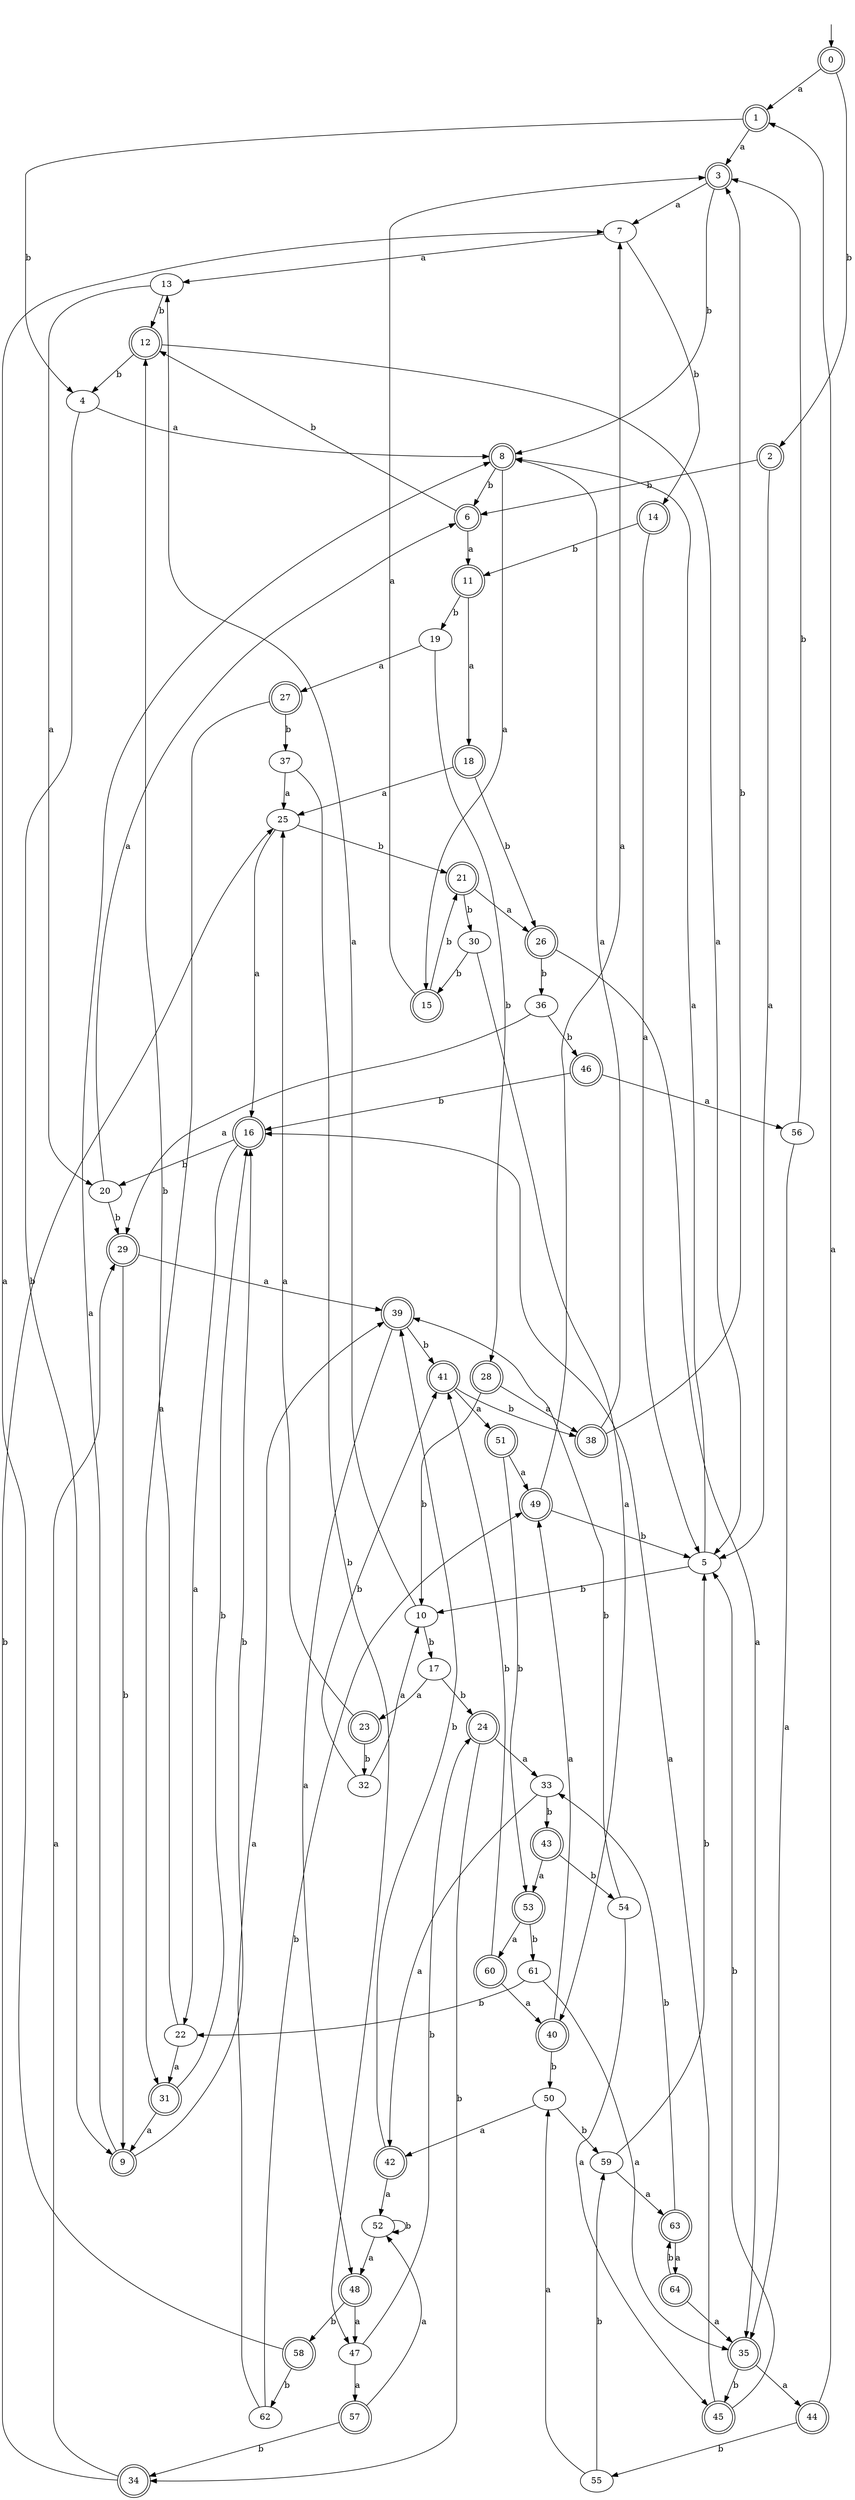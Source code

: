 digraph RandomDFA {
  __start0 [label="", shape=none];
  __start0 -> 0 [label=""];
  0 [shape=circle] [shape=doublecircle]
  0 -> 1 [label="a"]
  0 -> 2 [label="b"]
  1 [shape=doublecircle]
  1 -> 3 [label="a"]
  1 -> 4 [label="b"]
  2 [shape=doublecircle]
  2 -> 5 [label="a"]
  2 -> 6 [label="b"]
  3 [shape=doublecircle]
  3 -> 7 [label="a"]
  3 -> 8 [label="b"]
  4
  4 -> 8 [label="a"]
  4 -> 9 [label="b"]
  5
  5 -> 8 [label="a"]
  5 -> 10 [label="b"]
  6 [shape=doublecircle]
  6 -> 11 [label="a"]
  6 -> 12 [label="b"]
  7
  7 -> 13 [label="a"]
  7 -> 14 [label="b"]
  8 [shape=doublecircle]
  8 -> 15 [label="a"]
  8 -> 6 [label="b"]
  9 [shape=doublecircle]
  9 -> 8 [label="a"]
  9 -> 16 [label="b"]
  10
  10 -> 13 [label="a"]
  10 -> 17 [label="b"]
  11 [shape=doublecircle]
  11 -> 18 [label="a"]
  11 -> 19 [label="b"]
  12 [shape=doublecircle]
  12 -> 5 [label="a"]
  12 -> 4 [label="b"]
  13
  13 -> 20 [label="a"]
  13 -> 12 [label="b"]
  14 [shape=doublecircle]
  14 -> 5 [label="a"]
  14 -> 11 [label="b"]
  15 [shape=doublecircle]
  15 -> 3 [label="a"]
  15 -> 21 [label="b"]
  16 [shape=doublecircle]
  16 -> 22 [label="a"]
  16 -> 20 [label="b"]
  17
  17 -> 23 [label="a"]
  17 -> 24 [label="b"]
  18 [shape=doublecircle]
  18 -> 25 [label="a"]
  18 -> 26 [label="b"]
  19
  19 -> 27 [label="a"]
  19 -> 28 [label="b"]
  20
  20 -> 6 [label="a"]
  20 -> 29 [label="b"]
  21 [shape=doublecircle]
  21 -> 26 [label="a"]
  21 -> 30 [label="b"]
  22
  22 -> 31 [label="a"]
  22 -> 12 [label="b"]
  23 [shape=doublecircle]
  23 -> 25 [label="a"]
  23 -> 32 [label="b"]
  24 [shape=doublecircle]
  24 -> 33 [label="a"]
  24 -> 34 [label="b"]
  25
  25 -> 16 [label="a"]
  25 -> 21 [label="b"]
  26 [shape=doublecircle]
  26 -> 35 [label="a"]
  26 -> 36 [label="b"]
  27 [shape=doublecircle]
  27 -> 31 [label="a"]
  27 -> 37 [label="b"]
  28 [shape=doublecircle]
  28 -> 38 [label="a"]
  28 -> 10 [label="b"]
  29 [shape=doublecircle]
  29 -> 39 [label="a"]
  29 -> 9 [label="b"]
  30
  30 -> 40 [label="a"]
  30 -> 15 [label="b"]
  31 [shape=doublecircle]
  31 -> 9 [label="a"]
  31 -> 16 [label="b"]
  32
  32 -> 10 [label="a"]
  32 -> 41 [label="b"]
  33
  33 -> 42 [label="a"]
  33 -> 43 [label="b"]
  34 [shape=doublecircle]
  34 -> 29 [label="a"]
  34 -> 25 [label="b"]
  35 [shape=doublecircle]
  35 -> 44 [label="a"]
  35 -> 45 [label="b"]
  36
  36 -> 29 [label="a"]
  36 -> 46 [label="b"]
  37
  37 -> 25 [label="a"]
  37 -> 47 [label="b"]
  38 [shape=doublecircle]
  38 -> 8 [label="a"]
  38 -> 3 [label="b"]
  39 [shape=doublecircle]
  39 -> 48 [label="a"]
  39 -> 41 [label="b"]
  40 [shape=doublecircle]
  40 -> 49 [label="a"]
  40 -> 50 [label="b"]
  41 [shape=doublecircle]
  41 -> 51 [label="a"]
  41 -> 38 [label="b"]
  42 [shape=doublecircle]
  42 -> 52 [label="a"]
  42 -> 39 [label="b"]
  43 [shape=doublecircle]
  43 -> 53 [label="a"]
  43 -> 54 [label="b"]
  44 [shape=doublecircle]
  44 -> 1 [label="a"]
  44 -> 55 [label="b"]
  45 [shape=doublecircle]
  45 -> 16 [label="a"]
  45 -> 5 [label="b"]
  46 [shape=doublecircle]
  46 -> 56 [label="a"]
  46 -> 16 [label="b"]
  47
  47 -> 57 [label="a"]
  47 -> 24 [label="b"]
  48 [shape=doublecircle]
  48 -> 47 [label="a"]
  48 -> 58 [label="b"]
  49 [shape=doublecircle]
  49 -> 7 [label="a"]
  49 -> 5 [label="b"]
  50
  50 -> 42 [label="a"]
  50 -> 59 [label="b"]
  51 [shape=doublecircle]
  51 -> 49 [label="a"]
  51 -> 53 [label="b"]
  52
  52 -> 48 [label="a"]
  52 -> 52 [label="b"]
  53 [shape=doublecircle]
  53 -> 60 [label="a"]
  53 -> 61 [label="b"]
  54
  54 -> 45 [label="a"]
  54 -> 39 [label="b"]
  55
  55 -> 50 [label="a"]
  55 -> 59 [label="b"]
  56
  56 -> 35 [label="a"]
  56 -> 3 [label="b"]
  57 [shape=doublecircle]
  57 -> 52 [label="a"]
  57 -> 34 [label="b"]
  58 [shape=doublecircle]
  58 -> 7 [label="a"]
  58 -> 62 [label="b"]
  59
  59 -> 63 [label="a"]
  59 -> 5 [label="b"]
  60 [shape=doublecircle]
  60 -> 40 [label="a"]
  60 -> 41 [label="b"]
  61
  61 -> 35 [label="a"]
  61 -> 22 [label="b"]
  62
  62 -> 39 [label="a"]
  62 -> 49 [label="b"]
  63 [shape=doublecircle]
  63 -> 64 [label="a"]
  63 -> 33 [label="b"]
  64 [shape=doublecircle]
  64 -> 35 [label="a"]
  64 -> 63 [label="b"]
}
